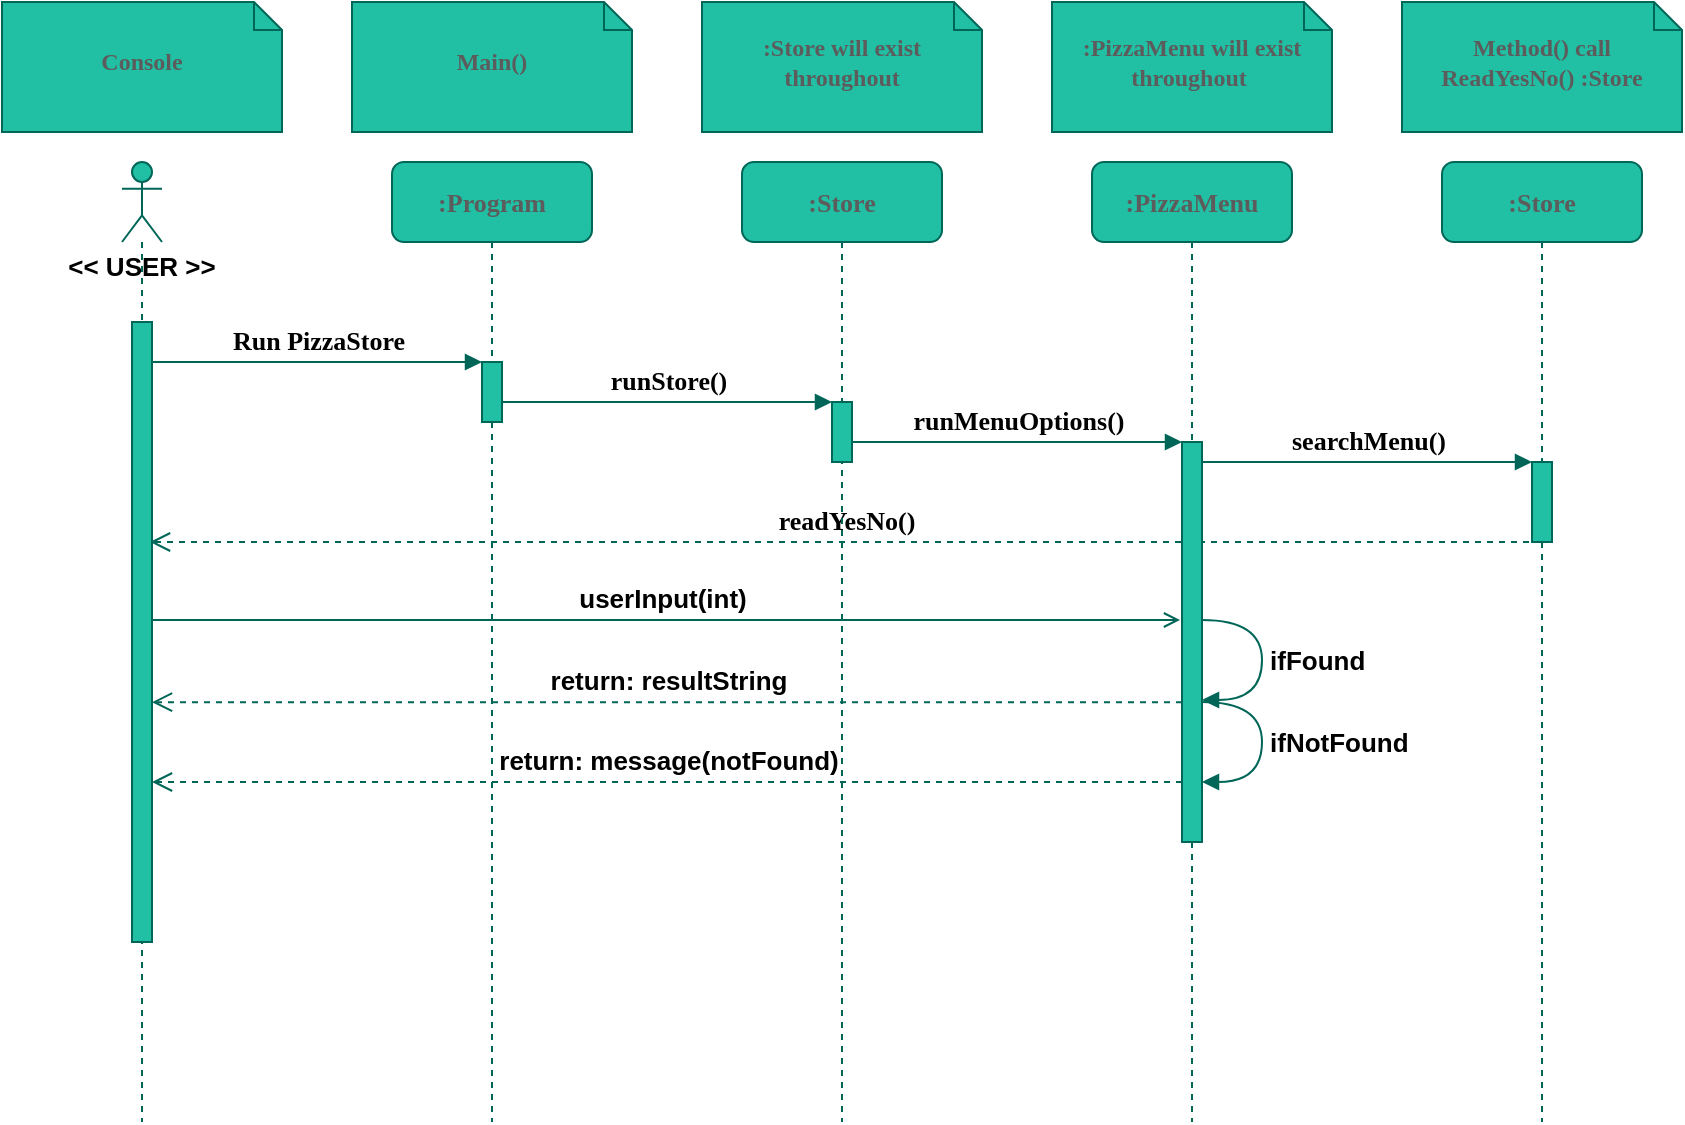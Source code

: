 <mxfile version="22.0.8" type="github">
  <diagram name="Page-1" id="13e1069c-82ec-6db2-03f1-153e76fe0fe0">
    <mxGraphModel dx="1433" dy="928" grid="1" gridSize="10" guides="1" tooltips="1" connect="1" arrows="1" fold="1" page="1" pageScale="1" pageWidth="1169" pageHeight="827" background="none" math="0" shadow="0">
      <root>
        <mxCell id="0" />
        <mxCell id="1" parent="0" />
        <mxCell id="7baba1c4bc27f4b0-17" value="runMenuOptions()" style="html=1;verticalAlign=bottom;endArrow=block;labelBackgroundColor=none;fontFamily=Verdana;fontSize=13;edgeStyle=elbowEdgeStyle;elbow=vertical;strokeColor=#006658;fontColor=default;fontStyle=1" parent="1" source="7baba1c4bc27f4b0-13" target="7baba1c4bc27f4b0-16" edge="1">
          <mxGeometry relative="1" as="geometry">
            <mxPoint x="655" y="354" as="sourcePoint" />
            <Array as="points">
              <mxPoint x="605" y="354" />
            </Array>
          </mxGeometry>
        </mxCell>
        <mxCell id="7baba1c4bc27f4b0-20" value="searchMenu()" style="html=1;verticalAlign=bottom;endArrow=block;entryX=0;entryY=0;labelBackgroundColor=none;fontFamily=Verdana;fontSize=13;edgeStyle=elbowEdgeStyle;elbow=vertical;strokeColor=#006658;fontColor=default;fontStyle=1" parent="1" source="7baba1c4bc27f4b0-16" target="7baba1c4bc27f4b0-19" edge="1">
          <mxGeometry relative="1" as="geometry">
            <mxPoint x="815" y="364" as="sourcePoint" />
          </mxGeometry>
        </mxCell>
        <mxCell id="7baba1c4bc27f4b0-11" value="Run PizzaStore" style="html=1;verticalAlign=bottom;endArrow=block;entryX=0;entryY=0;labelBackgroundColor=none;fontFamily=Verdana;fontSize=13;edgeStyle=elbowEdgeStyle;elbow=vertical;strokeColor=#006658;fontColor=default;fontStyle=1" parent="1" source="7baba1c4bc27f4b0-9" target="7baba1c4bc27f4b0-10" edge="1">
          <mxGeometry relative="1" as="geometry">
            <mxPoint x="355" y="324" as="sourcePoint" />
          </mxGeometry>
        </mxCell>
        <mxCell id="7baba1c4bc27f4b0-14" value="runStore()" style="html=1;verticalAlign=bottom;endArrow=block;entryX=0;entryY=0;labelBackgroundColor=none;fontFamily=Verdana;fontSize=13;edgeStyle=elbowEdgeStyle;elbow=vertical;strokeColor=#006658;fontColor=default;fontStyle=1" parent="1" source="7baba1c4bc27f4b0-10" target="7baba1c4bc27f4b0-13" edge="1">
          <mxGeometry relative="1" as="geometry">
            <mxPoint x="515" y="334" as="sourcePoint" />
          </mxGeometry>
        </mxCell>
        <mxCell id="7baba1c4bc27f4b0-40" value="Console" style="shape=note;whiteSpace=wrap;html=1;size=14;verticalAlign=middle;align=center;spacingTop=-6;rounded=0;shadow=0;comic=0;labelBackgroundColor=none;strokeWidth=1;fontFamily=Verdana;fontSize=12;fillColor=#21C0A5;strokeColor=#006658;fontColor=#5C5C5C;fontStyle=1" parent="1" vertex="1">
          <mxGeometry x="165" y="134" width="140" height="65" as="geometry" />
        </mxCell>
        <mxCell id="7baba1c4bc27f4b0-41" value="Main()" style="shape=note;whiteSpace=wrap;html=1;size=14;verticalAlign=middle;align=center;spacingTop=-6;rounded=0;shadow=0;comic=0;labelBackgroundColor=none;strokeWidth=1;fontFamily=Verdana;fontSize=12;fillColor=#21C0A5;strokeColor=#006658;fontColor=#5C5C5C;fontStyle=1" parent="1" vertex="1">
          <mxGeometry x="340" y="134" width="140" height="65" as="geometry" />
        </mxCell>
        <mxCell id="7baba1c4bc27f4b0-42" value=":Store will exist throughout" style="shape=note;whiteSpace=wrap;html=1;size=14;verticalAlign=middle;align=center;spacingTop=-6;rounded=0;shadow=0;comic=0;labelBackgroundColor=none;strokeWidth=1;fontFamily=Verdana;fontSize=12;fillColor=#21C0A5;strokeColor=#006658;fontColor=#5C5C5C;fontStyle=1" parent="1" vertex="1">
          <mxGeometry x="515" y="134" width="140" height="65" as="geometry" />
        </mxCell>
        <mxCell id="7baba1c4bc27f4b0-43" value=":PizzaMenu will exist throughout&amp;nbsp;" style="shape=note;whiteSpace=wrap;html=1;size=14;verticalAlign=middle;align=center;spacingTop=-6;rounded=0;shadow=0;comic=0;labelBackgroundColor=none;strokeWidth=1;fontFamily=Verdana;fontSize=12;fillColor=#21C0A5;strokeColor=#006658;fontColor=#5C5C5C;fontStyle=1" parent="1" vertex="1">
          <mxGeometry x="690" y="134" width="140" height="65" as="geometry" />
        </mxCell>
        <mxCell id="7baba1c4bc27f4b0-44" value="Method() call ReadYesNo() :Store" style="shape=note;whiteSpace=wrap;html=1;size=14;verticalAlign=middle;align=center;spacingTop=-6;rounded=0;shadow=0;comic=0;labelBackgroundColor=none;strokeWidth=1;fontFamily=Verdana;fontSize=12;fillColor=#21C0A5;strokeColor=#006658;fontColor=#5C5C5C;fontStyle=1" parent="1" vertex="1">
          <mxGeometry x="865" y="134" width="140" height="65" as="geometry" />
        </mxCell>
        <mxCell id="7baba1c4bc27f4b0-21" value="readYesNo()" style="html=1;verticalAlign=bottom;endArrow=open;dashed=1;endSize=8;labelBackgroundColor=none;fontFamily=Verdana;fontSize=13;edgeStyle=elbowEdgeStyle;elbow=vertical;strokeColor=#006658;fontColor=default;fontStyle=1" parent="1" edge="1">
          <mxGeometry relative="1" as="geometry">
            <mxPoint x="239" y="404" as="targetPoint" />
            <Array as="points">
              <mxPoint x="815" y="404" />
              <mxPoint x="845" y="404" />
            </Array>
            <mxPoint x="934.5" y="404" as="sourcePoint" />
          </mxGeometry>
        </mxCell>
        <mxCell id="_Ka-3ppvNhgsYm56-xYQ-6" value="userInput(int)" style="html=1;verticalAlign=bottom;labelBackgroundColor=none;endArrow=open;endFill=0;rounded=0;strokeWidth=1;jumpSize=5;strokeColor=#006658;fontColor=default;fontStyle=1;fontSize=13;targetPerimeterSpacing=0;" edge="1" parent="1" source="KyJKAtGvloRyp1-fjpM2-8">
          <mxGeometry width="160" relative="1" as="geometry">
            <mxPoint x="240" y="443" as="sourcePoint" />
            <mxPoint x="754" y="443" as="targetPoint" />
          </mxGeometry>
        </mxCell>
        <mxCell id="_Ka-3ppvNhgsYm56-xYQ-10" value="return: message(notFound)" style="html=1;verticalAlign=bottom;endArrow=open;dashed=1;endSize=8;curved=0;rounded=0;targetPerimeterSpacing=0;sourcePerimeterSpacing=0;startSize=0;labelBackgroundColor=none;strokeColor=#006658;fontColor=default;fontStyle=1;fontSize=13;" edge="1" parent="1">
          <mxGeometry relative="1" as="geometry">
            <mxPoint x="755" y="524" as="sourcePoint" />
            <mxPoint x="240" y="524" as="targetPoint" />
          </mxGeometry>
        </mxCell>
        <mxCell id="7baba1c4bc27f4b0-2" value=":Program" style="shape=umlLifeline;perimeter=lifelinePerimeter;whiteSpace=wrap;html=1;container=1;collapsible=0;recursiveResize=0;outlineConnect=0;rounded=1;shadow=0;comic=0;labelBackgroundColor=none;strokeWidth=1;fontFamily=Verdana;fontSize=13;align=center;fillColor=#21C0A5;strokeColor=#006658;fontColor=#5C5C5C;fontStyle=1" parent="1" vertex="1">
          <mxGeometry x="360" y="214" width="100" height="480" as="geometry" />
        </mxCell>
        <mxCell id="7baba1c4bc27f4b0-10" value="" style="html=1;points=[];perimeter=orthogonalPerimeter;rounded=0;shadow=0;comic=0;labelBackgroundColor=none;strokeWidth=1;fontFamily=Verdana;fontSize=13;align=center;fillColor=#21C0A5;strokeColor=#006658;fontColor=#5C5C5C;fontStyle=1" parent="7baba1c4bc27f4b0-2" vertex="1">
          <mxGeometry x="45" y="100" width="10" height="30" as="geometry" />
        </mxCell>
        <mxCell id="7baba1c4bc27f4b0-3" value=":Store" style="shape=umlLifeline;perimeter=lifelinePerimeter;whiteSpace=wrap;html=1;container=1;collapsible=0;recursiveResize=0;outlineConnect=0;rounded=1;shadow=0;comic=0;labelBackgroundColor=none;strokeWidth=1;fontFamily=Verdana;fontSize=13;align=center;fillColor=#21C0A5;strokeColor=#006658;fontColor=#5C5C5C;fontStyle=1" parent="1" vertex="1">
          <mxGeometry x="535" y="214" width="100" height="480" as="geometry" />
        </mxCell>
        <mxCell id="7baba1c4bc27f4b0-13" value="" style="html=1;points=[];perimeter=orthogonalPerimeter;rounded=0;shadow=0;comic=0;labelBackgroundColor=none;strokeWidth=1;fontFamily=Verdana;fontSize=13;align=center;fillColor=#21C0A5;strokeColor=#006658;fontColor=#5C5C5C;fontStyle=1" parent="7baba1c4bc27f4b0-3" vertex="1">
          <mxGeometry x="45" y="120" width="10" height="30" as="geometry" />
        </mxCell>
        <mxCell id="7baba1c4bc27f4b0-4" value=":PizzaMenu" style="shape=umlLifeline;perimeter=lifelinePerimeter;whiteSpace=wrap;html=1;container=1;collapsible=0;recursiveResize=0;outlineConnect=0;rounded=1;shadow=0;comic=0;labelBackgroundColor=none;strokeWidth=1;fontFamily=Verdana;fontSize=13;align=center;fillColor=#21C0A5;strokeColor=#006658;fontColor=#5C5C5C;fontStyle=1" parent="1" vertex="1">
          <mxGeometry x="710" y="214" width="100" height="480" as="geometry" />
        </mxCell>
        <mxCell id="_Ka-3ppvNhgsYm56-xYQ-8" value="ifFound" style="html=1;align=left;spacingLeft=2;endArrow=block;edgeStyle=orthogonalEdgeStyle;curved=1;rounded=0;labelBackgroundColor=none;strokeColor=#006658;fontColor=default;fontStyle=1;fontSize=13;jumpSize=6;" edge="1" parent="7baba1c4bc27f4b0-4">
          <mxGeometry relative="1" as="geometry">
            <mxPoint x="55" y="229" as="sourcePoint" />
            <Array as="points">
              <mxPoint x="85" y="229" />
              <mxPoint x="85" y="269" />
            </Array>
            <mxPoint x="55" y="269" as="targetPoint" />
          </mxGeometry>
        </mxCell>
        <mxCell id="_Ka-3ppvNhgsYm56-xYQ-18" value="ifNotFound" style="html=1;align=left;spacingLeft=2;endArrow=block;edgeStyle=orthogonalEdgeStyle;curved=1;rounded=0;labelBackgroundColor=none;strokeColor=#006658;fontColor=default;fontStyle=1;fontSize=13;jumpSize=6;" edge="1" parent="7baba1c4bc27f4b0-4">
          <mxGeometry relative="1" as="geometry">
            <mxPoint x="55" y="270" as="sourcePoint" />
            <Array as="points">
              <mxPoint x="85" y="270" />
              <mxPoint x="85" y="310" />
            </Array>
            <mxPoint x="55" y="310" as="targetPoint" />
          </mxGeometry>
        </mxCell>
        <mxCell id="7baba1c4bc27f4b0-16" value="" style="html=1;points=[];perimeter=orthogonalPerimeter;rounded=0;shadow=0;comic=0;labelBackgroundColor=none;strokeWidth=1;fontFamily=Verdana;fontSize=13;align=center;fillColor=#21C0A5;strokeColor=#006658;fontColor=#5C5C5C;fontStyle=1" parent="7baba1c4bc27f4b0-4" vertex="1">
          <mxGeometry x="45" y="140" width="10" height="200" as="geometry" />
        </mxCell>
        <mxCell id="7baba1c4bc27f4b0-5" value=":Store" style="shape=umlLifeline;perimeter=lifelinePerimeter;whiteSpace=wrap;html=1;container=1;collapsible=0;recursiveResize=0;outlineConnect=0;rounded=1;shadow=0;comic=0;labelBackgroundColor=none;strokeWidth=1;fontFamily=Verdana;fontSize=13;align=center;fillColor=#21C0A5;strokeColor=#006658;fontColor=#5C5C5C;fontStyle=1" parent="1" vertex="1">
          <mxGeometry x="885" y="214" width="100" height="480" as="geometry" />
        </mxCell>
        <mxCell id="7baba1c4bc27f4b0-19" value="" style="html=1;points=[];perimeter=orthogonalPerimeter;rounded=0;shadow=0;comic=0;labelBackgroundColor=none;strokeWidth=1;fontFamily=Verdana;fontSize=13;align=center;fillColor=#21C0A5;strokeColor=#006658;fontColor=#5C5C5C;fontStyle=1" parent="1" vertex="1">
          <mxGeometry x="930" y="364" width="10" height="40" as="geometry" />
        </mxCell>
        <mxCell id="0Z-4yvtEVs7V2exSrzmo-2" value="" style="group;labelBackgroundColor=none;fontColor=#5C5C5C;fontStyle=1;fontSize=13;" parent="1" vertex="1" connectable="0">
          <mxGeometry x="195" y="214" width="80" height="480" as="geometry" />
        </mxCell>
        <mxCell id="_Ka-3ppvNhgsYm56-xYQ-9" value="return: resultString" style="html=1;verticalAlign=bottom;endArrow=open;dashed=1;endSize=8;curved=0;rounded=0;targetPerimeterSpacing=0;sourcePerimeterSpacing=0;startSize=0;labelBackgroundColor=none;strokeColor=#006658;fontColor=default;fontStyle=1;fontSize=13;" edge="1" parent="0Z-4yvtEVs7V2exSrzmo-2">
          <mxGeometry relative="1" as="geometry">
            <mxPoint x="560" y="270.11" as="sourcePoint" />
            <mxPoint x="45" y="270.11" as="targetPoint" />
          </mxGeometry>
        </mxCell>
        <mxCell id="KyJKAtGvloRyp1-fjpM2-8" value="" style="shape=umlLifeline;perimeter=lifelinePerimeter;whiteSpace=wrap;html=1;container=1;dropTarget=0;collapsible=0;recursiveResize=0;outlineConnect=0;portConstraint=eastwest;newEdgeStyle={&quot;curved&quot;:0,&quot;rounded&quot;:0};participant=umlActor;labelBackgroundColor=none;fillColor=#21C0A5;strokeColor=#006658;fontColor=#5C5C5C;fontStyle=1;fontSize=13;" parent="0Z-4yvtEVs7V2exSrzmo-2" vertex="1">
          <mxGeometry x="30" width="20" height="480" as="geometry" />
        </mxCell>
        <mxCell id="7baba1c4bc27f4b0-9" value="" style="html=1;points=[];perimeter=orthogonalPerimeter;rounded=0;shadow=0;comic=0;labelBackgroundColor=none;strokeWidth=1;fontFamily=Verdana;fontSize=13;align=center;fillColor=#21C0A5;strokeColor=#006658;fontColor=#5C5C5C;fontStyle=1" parent="0Z-4yvtEVs7V2exSrzmo-2" vertex="1">
          <mxGeometry x="35" y="80" width="10" height="310" as="geometry" />
        </mxCell>
        <mxCell id="0Z-4yvtEVs7V2exSrzmo-1" value="&lt;span style=&quot;font-size: 13px;&quot;&gt;&lt;font color=&quot;#000000&quot; style=&quot;font-size: 13px;&quot;&gt;&amp;lt;&amp;lt; USER &amp;gt;&amp;gt;&lt;/font&gt;&lt;/span&gt;" style="text;strokeColor=none;align=center;fillColor=none;html=1;verticalAlign=middle;whiteSpace=wrap;rounded=0;labelBackgroundColor=none;fontColor=#5C5C5C;fontStyle=1;fontSize=13;" parent="0Z-4yvtEVs7V2exSrzmo-2" vertex="1">
          <mxGeometry y="40" width="80" height="24" as="geometry" />
        </mxCell>
      </root>
    </mxGraphModel>
  </diagram>
</mxfile>
